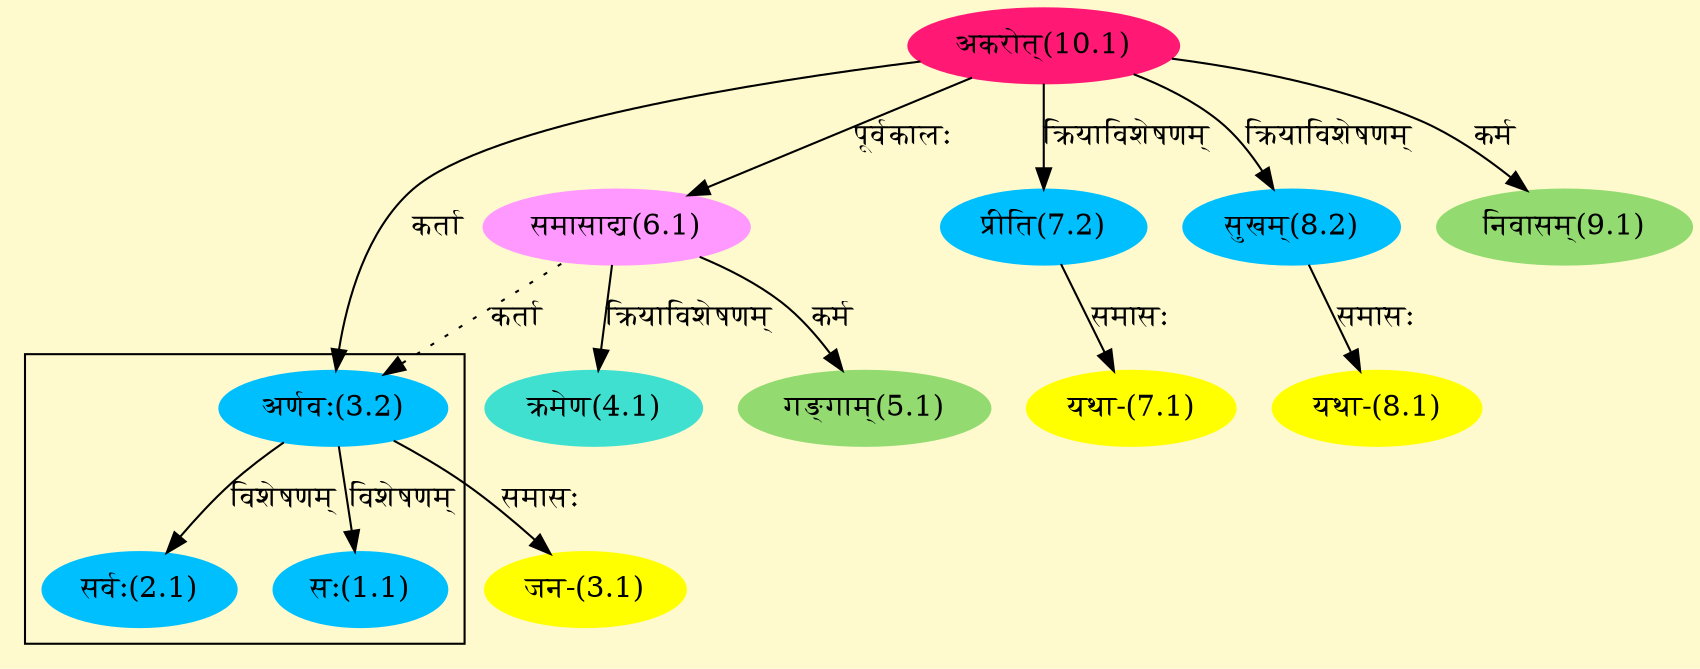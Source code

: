 digraph G{
rankdir=BT;
 compound=true;
 bgcolor="lemonchiffon1";

subgraph cluster_1{
Node1_1 [style=filled, color="#00BFFF" label = "सः(1.1)"]
Node3_2 [style=filled, color="#00BFFF" label = "अर्णवः(3.2)"]
Node2_1 [style=filled, color="#00BFFF" label = "सर्वः(2.1)"]

}
Node3_1 [style=filled, color="#FFFF00" label = "जन-(3.1)"]
Node3_2 [style=filled, color="#00BFFF" label = "अर्णवः(3.2)"]
Node10_1 [style=filled, color="#FF1975" label = "अकरोत्(10.1)"]
Node6_1 [style=filled, color="#FF99FF" label = "समासाद्य(6.1)"]
Node4_1 [style=filled, color="#40E0D0" label = "क्रमेण(4.1)"]
Node5_1 [style=filled, color="#93DB70" label = "गङ्गाम्(5.1)"]
Node7_1 [style=filled, color="#FFFF00" label = "यथा-(7.1)"]
Node7_2 [style=filled, color="#00BFFF" label = "प्रीति(7.2)"]
Node8_1 [style=filled, color="#FFFF00" label = "यथा-(8.1)"]
Node8_2 [style=filled, color="#00BFFF" label = "सुखम्(8.2)"]
Node9_1 [style=filled, color="#93DB70" label = "निवासम्(9.1)"]
/* Start of Relations section */

Node1_1 -> Node3_2 [  label="विशेषणम्"  dir="back" ]
Node2_1 -> Node3_2 [  label="विशेषणम्"  dir="back" ]
Node3_1 -> Node3_2 [  label="समासः"  dir="back" ]
Node3_2 -> Node10_1 [  label="कर्ता"  dir="back" ]
Node3_2 -> Node6_1 [ style=dotted label="कर्ता"  dir="back" ]
Node4_1 -> Node6_1 [  label="क्रियाविशेषणम्"  dir="back" ]
Node5_1 -> Node6_1 [  label="कर्म"  dir="back" ]
Node6_1 -> Node10_1 [  label="पूर्वकालः"  dir="back" ]
Node7_1 -> Node7_2 [  label="समासः"  dir="back" ]
Node7_2 -> Node10_1 [  label="क्रियाविशेषणम्"  dir="back" ]
Node8_1 -> Node8_2 [  label="समासः"  dir="back" ]
Node8_2 -> Node10_1 [  label="क्रियाविशेषणम्"  dir="back" ]
Node9_1 -> Node10_1 [  label="कर्म"  dir="back" ]
}
